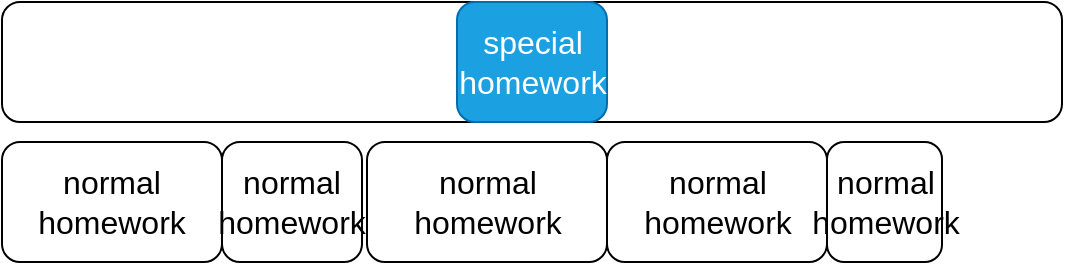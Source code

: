 <mxfile>
    <diagram id="6KXN7SYaUY3vvuX6AVkp" name="第 1 页">
        <mxGraphModel dx="592" dy="693" grid="1" gridSize="10" guides="1" tooltips="1" connect="1" arrows="1" fold="1" page="1" pageScale="1" pageWidth="827" pageHeight="1169" math="0" shadow="0">
            <root>
                <mxCell id="0"/>
                <mxCell id="1" parent="0"/>
                <mxCell id="2" value="" style="rounded=1;whiteSpace=wrap;html=1;" vertex="1" parent="1">
                    <mxGeometry x="80" y="130" width="530" height="60" as="geometry"/>
                </mxCell>
                <mxCell id="3" value="&lt;font style=&quot;font-size: 16px;&quot;&gt;special homework&lt;/font&gt;" style="rounded=1;whiteSpace=wrap;html=1;fillColor=#1ba1e2;fontColor=#ffffff;strokeColor=#006EAF;" vertex="1" parent="1">
                    <mxGeometry x="307.5" y="130" width="75" height="60" as="geometry"/>
                </mxCell>
                <mxCell id="4" value="normal homework" style="rounded=1;whiteSpace=wrap;html=1;fontSize=16;" vertex="1" parent="1">
                    <mxGeometry x="80" y="200" width="110" height="60" as="geometry"/>
                </mxCell>
                <mxCell id="5" value="normal homework" style="rounded=1;whiteSpace=wrap;html=1;fontSize=16;" vertex="1" parent="1">
                    <mxGeometry x="190" y="200" width="70" height="60" as="geometry"/>
                </mxCell>
                <mxCell id="6" value="normal homework" style="rounded=1;whiteSpace=wrap;html=1;fontSize=16;" vertex="1" parent="1">
                    <mxGeometry x="382.5" y="200" width="110" height="60" as="geometry"/>
                </mxCell>
                <mxCell id="7" value="normal homework" style="rounded=1;whiteSpace=wrap;html=1;fontSize=16;" vertex="1" parent="1">
                    <mxGeometry x="262.5" y="200" width="120" height="60" as="geometry"/>
                </mxCell>
                <mxCell id="8" value="normal homework" style="rounded=1;whiteSpace=wrap;html=1;fontSize=16;" vertex="1" parent="1">
                    <mxGeometry x="492.5" y="200" width="57.5" height="60" as="geometry"/>
                </mxCell>
            </root>
        </mxGraphModel>
    </diagram>
</mxfile>